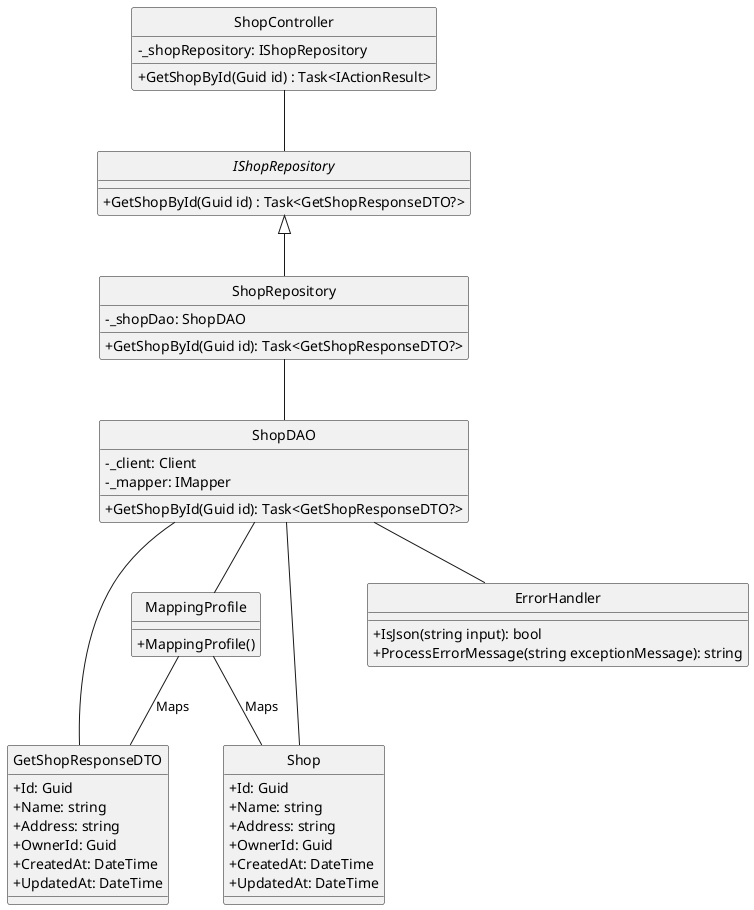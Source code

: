 @startuml
hide circle
skinparam classAttributeIconSize 0

class ShopController {
    - _shopRepository: IShopRepository
    + GetShopById(Guid id) : Task<IActionResult> 
}

interface IShopRepository {
    + GetShopById(Guid id) : Task<GetShopResponseDTO?> 
}

class ShopRepository {
    - _shopDao: ShopDAO
    + GetShopById(Guid id): Task<GetShopResponseDTO?>
}

class ShopDAO {
    - _client: Client
    - _mapper: IMapper
    + GetShopById(Guid id): Task<GetShopResponseDTO?> 
}

class GetShopResponseDTO {
    + Id: Guid
    + Name: string
    + Address: string
    + OwnerId: Guid
    + CreatedAt: DateTime
    + UpdatedAt: DateTime
}

class Shop {
    + Id: Guid
    + Name: string
    + Address: string
    + OwnerId: Guid
    + CreatedAt: DateTime
    + UpdatedAt: DateTime
}

class MappingProfile {
  + MappingProfile()
}

class ErrorHandler {
    + IsJson(string input): bool
    + ProcessErrorMessage(string exceptionMessage): string
}

ShopController -- IShopRepository
IShopRepository <|-- ShopRepository
ShopRepository -- ShopDAO
ShopDAO -- Shop
ShopDAO -- GetShopResponseDTO
ShopDAO -- MappingProfile
ShopDAO -- ErrorHandler

MappingProfile -- Shop : Maps
MappingProfile -- GetShopResponseDTO : Maps

@enduml
